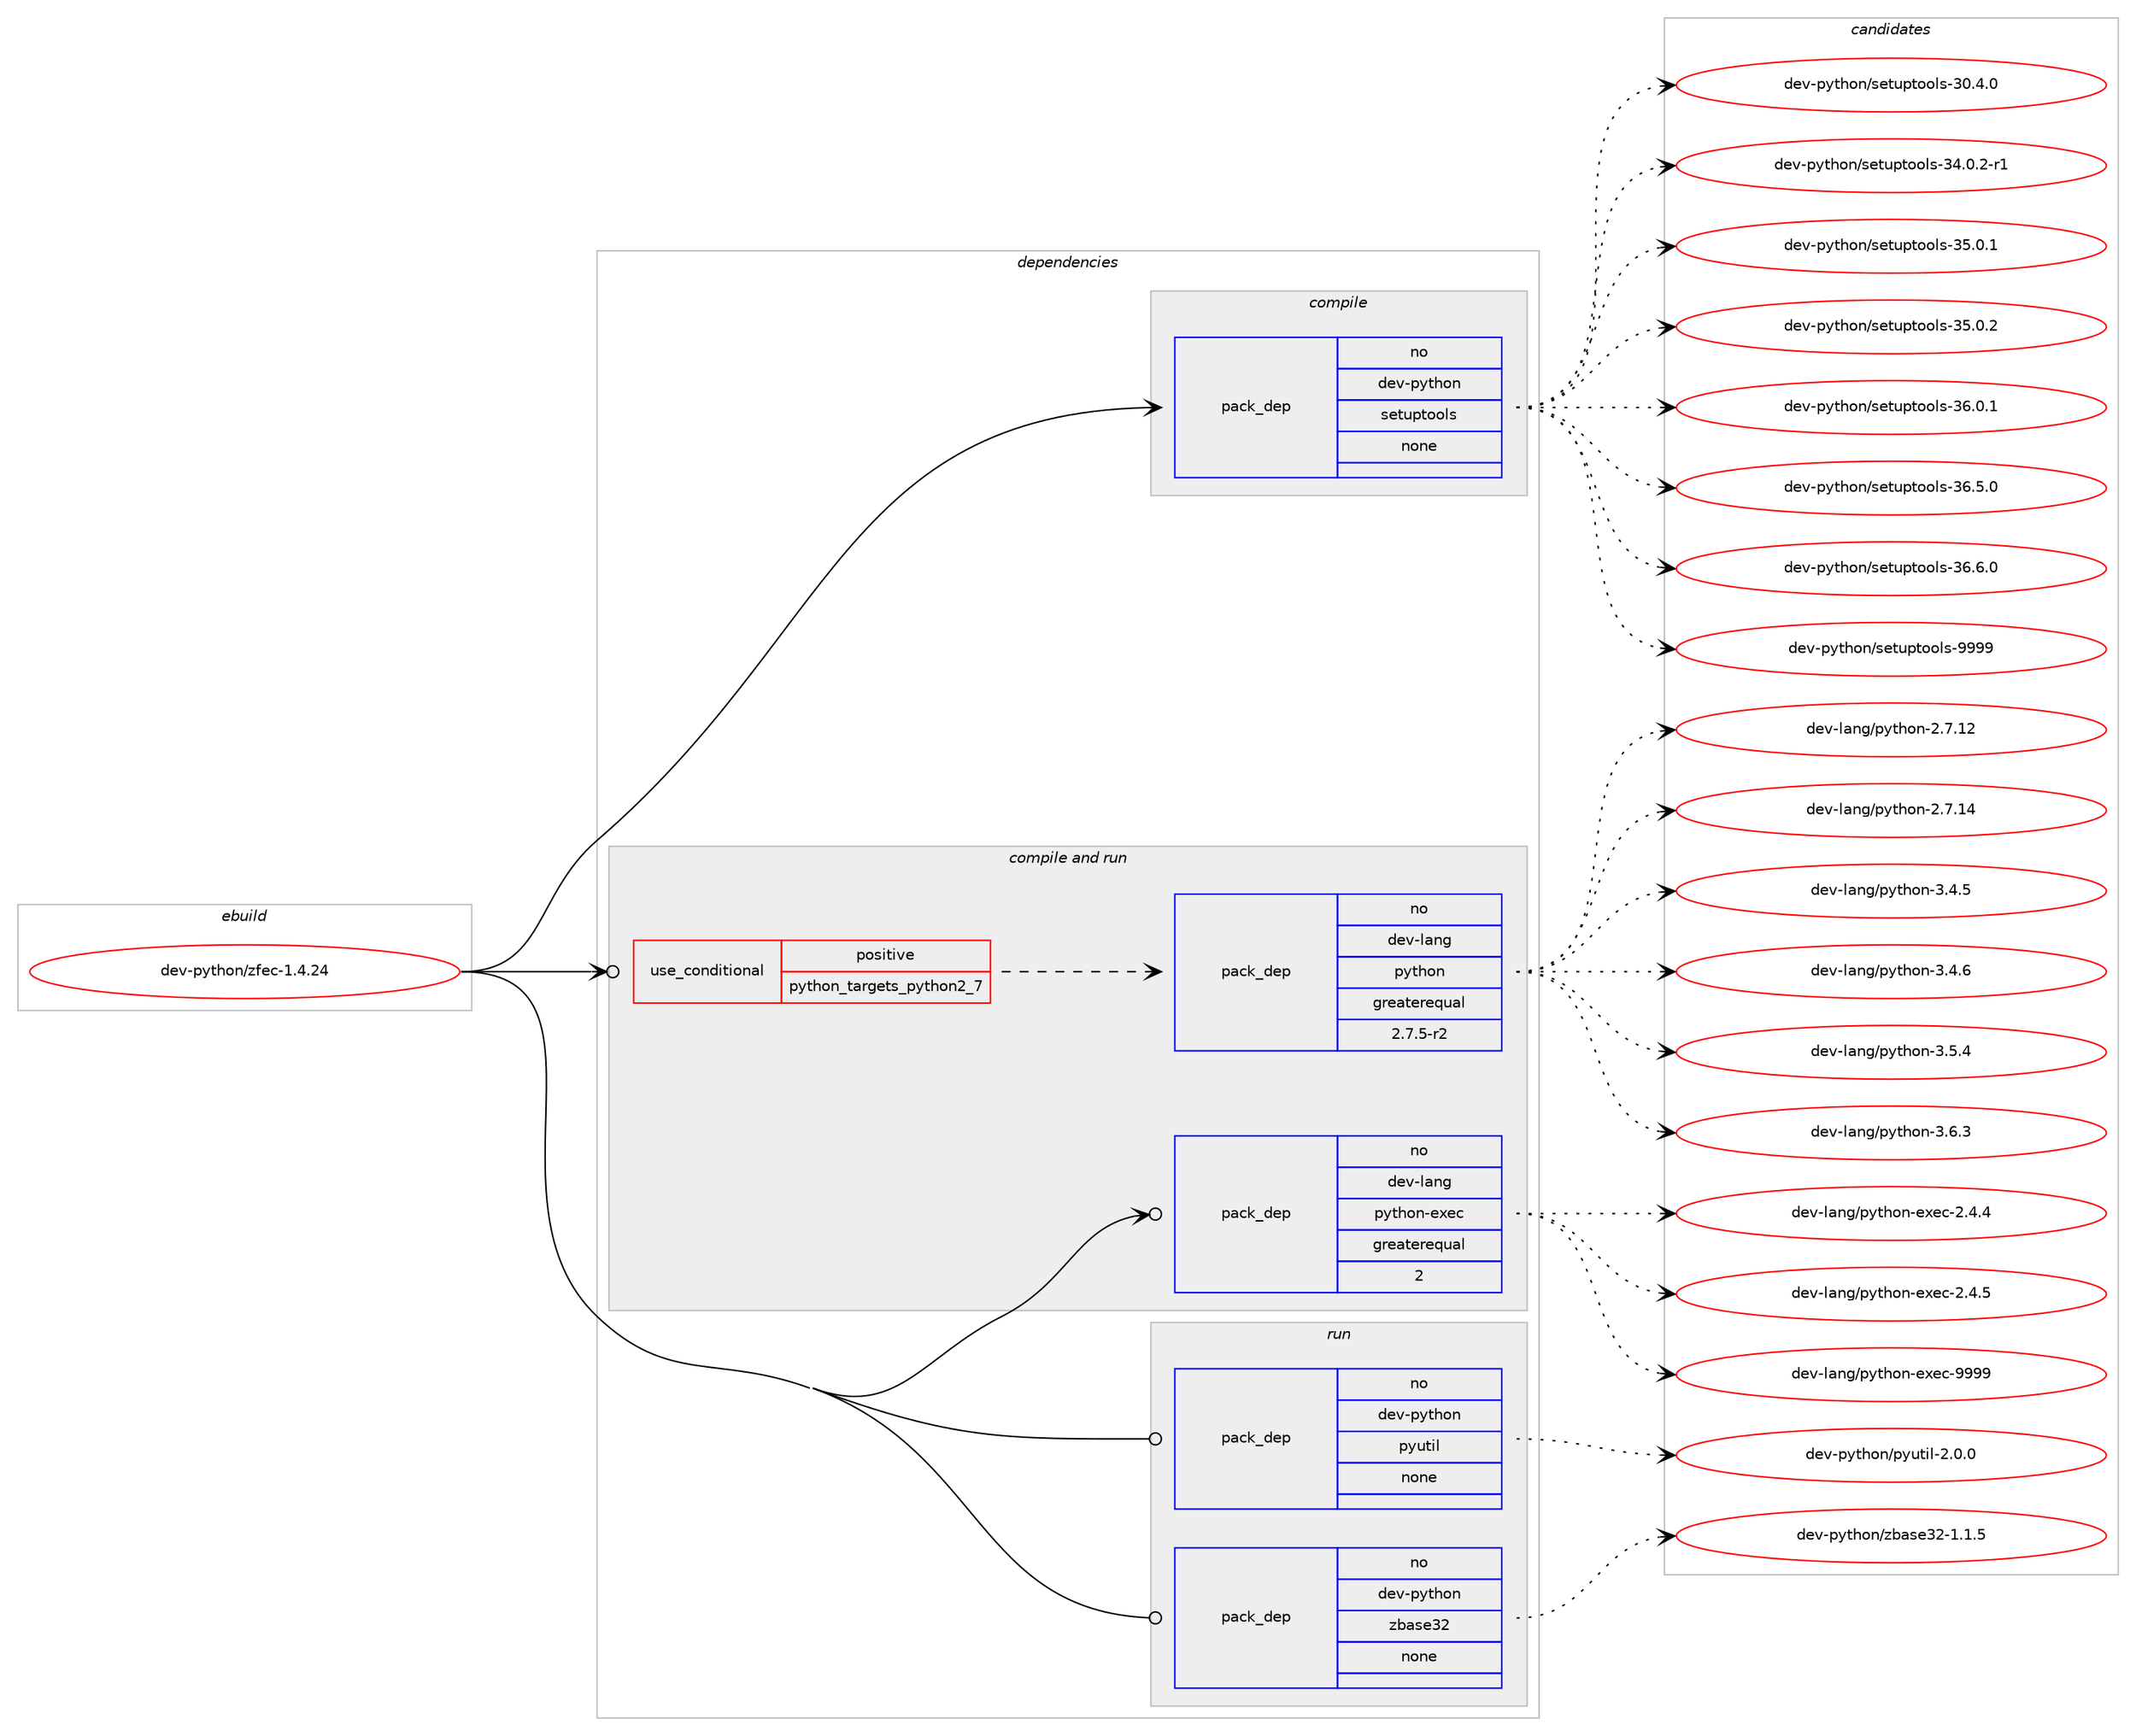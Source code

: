 digraph prolog {

# *************
# Graph options
# *************

newrank=true;
concentrate=true;
compound=true;
graph [rankdir=LR,fontname=Helvetica,fontsize=10,ranksep=1.5];#, ranksep=2.5, nodesep=0.2];
edge  [arrowhead=vee];
node  [fontname=Helvetica,fontsize=10];

# **********
# The ebuild
# **********

subgraph cluster_leftcol {
color=gray;
rank=same;
label=<<i>ebuild</i>>;
id [label="dev-python/zfec-1.4.24", color=red, width=4, href="../dev-python/zfec-1.4.24.svg"];
}

# ****************
# The dependencies
# ****************

subgraph cluster_midcol {
color=gray;
label=<<i>dependencies</i>>;
subgraph cluster_compile {
fillcolor="#eeeeee";
style=filled;
label=<<i>compile</i>>;
subgraph pack146721 {
dependency194775 [label=<<TABLE BORDER="0" CELLBORDER="1" CELLSPACING="0" CELLPADDING="4" WIDTH="220"><TR><TD ROWSPAN="6" CELLPADDING="30">pack_dep</TD></TR><TR><TD WIDTH="110">no</TD></TR><TR><TD>dev-python</TD></TR><TR><TD>setuptools</TD></TR><TR><TD>none</TD></TR><TR><TD></TD></TR></TABLE>>, shape=none, color=blue];
}
id:e -> dependency194775:w [weight=20,style="solid",arrowhead="vee"];
}
subgraph cluster_compileandrun {
fillcolor="#eeeeee";
style=filled;
label=<<i>compile and run</i>>;
subgraph cond44089 {
dependency194776 [label=<<TABLE BORDER="0" CELLBORDER="1" CELLSPACING="0" CELLPADDING="4"><TR><TD ROWSPAN="3" CELLPADDING="10">use_conditional</TD></TR><TR><TD>positive</TD></TR><TR><TD>python_targets_python2_7</TD></TR></TABLE>>, shape=none, color=red];
subgraph pack146722 {
dependency194777 [label=<<TABLE BORDER="0" CELLBORDER="1" CELLSPACING="0" CELLPADDING="4" WIDTH="220"><TR><TD ROWSPAN="6" CELLPADDING="30">pack_dep</TD></TR><TR><TD WIDTH="110">no</TD></TR><TR><TD>dev-lang</TD></TR><TR><TD>python</TD></TR><TR><TD>greaterequal</TD></TR><TR><TD>2.7.5-r2</TD></TR></TABLE>>, shape=none, color=blue];
}
dependency194776:e -> dependency194777:w [weight=20,style="dashed",arrowhead="vee"];
}
id:e -> dependency194776:w [weight=20,style="solid",arrowhead="odotvee"];
subgraph pack146723 {
dependency194778 [label=<<TABLE BORDER="0" CELLBORDER="1" CELLSPACING="0" CELLPADDING="4" WIDTH="220"><TR><TD ROWSPAN="6" CELLPADDING="30">pack_dep</TD></TR><TR><TD WIDTH="110">no</TD></TR><TR><TD>dev-lang</TD></TR><TR><TD>python-exec</TD></TR><TR><TD>greaterequal</TD></TR><TR><TD>2</TD></TR></TABLE>>, shape=none, color=blue];
}
id:e -> dependency194778:w [weight=20,style="solid",arrowhead="odotvee"];
}
subgraph cluster_run {
fillcolor="#eeeeee";
style=filled;
label=<<i>run</i>>;
subgraph pack146724 {
dependency194779 [label=<<TABLE BORDER="0" CELLBORDER="1" CELLSPACING="0" CELLPADDING="4" WIDTH="220"><TR><TD ROWSPAN="6" CELLPADDING="30">pack_dep</TD></TR><TR><TD WIDTH="110">no</TD></TR><TR><TD>dev-python</TD></TR><TR><TD>pyutil</TD></TR><TR><TD>none</TD></TR><TR><TD></TD></TR></TABLE>>, shape=none, color=blue];
}
id:e -> dependency194779:w [weight=20,style="solid",arrowhead="odot"];
subgraph pack146725 {
dependency194780 [label=<<TABLE BORDER="0" CELLBORDER="1" CELLSPACING="0" CELLPADDING="4" WIDTH="220"><TR><TD ROWSPAN="6" CELLPADDING="30">pack_dep</TD></TR><TR><TD WIDTH="110">no</TD></TR><TR><TD>dev-python</TD></TR><TR><TD>zbase32</TD></TR><TR><TD>none</TD></TR><TR><TD></TD></TR></TABLE>>, shape=none, color=blue];
}
id:e -> dependency194780:w [weight=20,style="solid",arrowhead="odot"];
}
}

# **************
# The candidates
# **************

subgraph cluster_choices {
rank=same;
color=gray;
label=<<i>candidates</i>>;

subgraph choice146721 {
color=black;
nodesep=1;
choice100101118451121211161041111104711510111611711211611111110811545514846524648 [label="dev-python/setuptools-30.4.0", color=red, width=4,href="../dev-python/setuptools-30.4.0.svg"];
choice1001011184511212111610411111047115101116117112116111111108115455152464846504511449 [label="dev-python/setuptools-34.0.2-r1", color=red, width=4,href="../dev-python/setuptools-34.0.2-r1.svg"];
choice100101118451121211161041111104711510111611711211611111110811545515346484649 [label="dev-python/setuptools-35.0.1", color=red, width=4,href="../dev-python/setuptools-35.0.1.svg"];
choice100101118451121211161041111104711510111611711211611111110811545515346484650 [label="dev-python/setuptools-35.0.2", color=red, width=4,href="../dev-python/setuptools-35.0.2.svg"];
choice100101118451121211161041111104711510111611711211611111110811545515446484649 [label="dev-python/setuptools-36.0.1", color=red, width=4,href="../dev-python/setuptools-36.0.1.svg"];
choice100101118451121211161041111104711510111611711211611111110811545515446534648 [label="dev-python/setuptools-36.5.0", color=red, width=4,href="../dev-python/setuptools-36.5.0.svg"];
choice100101118451121211161041111104711510111611711211611111110811545515446544648 [label="dev-python/setuptools-36.6.0", color=red, width=4,href="../dev-python/setuptools-36.6.0.svg"];
choice10010111845112121116104111110471151011161171121161111111081154557575757 [label="dev-python/setuptools-9999", color=red, width=4,href="../dev-python/setuptools-9999.svg"];
dependency194775:e -> choice100101118451121211161041111104711510111611711211611111110811545514846524648:w [style=dotted,weight="100"];
dependency194775:e -> choice1001011184511212111610411111047115101116117112116111111108115455152464846504511449:w [style=dotted,weight="100"];
dependency194775:e -> choice100101118451121211161041111104711510111611711211611111110811545515346484649:w [style=dotted,weight="100"];
dependency194775:e -> choice100101118451121211161041111104711510111611711211611111110811545515346484650:w [style=dotted,weight="100"];
dependency194775:e -> choice100101118451121211161041111104711510111611711211611111110811545515446484649:w [style=dotted,weight="100"];
dependency194775:e -> choice100101118451121211161041111104711510111611711211611111110811545515446534648:w [style=dotted,weight="100"];
dependency194775:e -> choice100101118451121211161041111104711510111611711211611111110811545515446544648:w [style=dotted,weight="100"];
dependency194775:e -> choice10010111845112121116104111110471151011161171121161111111081154557575757:w [style=dotted,weight="100"];
}
subgraph choice146722 {
color=black;
nodesep=1;
choice10010111845108971101034711212111610411111045504655464950 [label="dev-lang/python-2.7.12", color=red, width=4,href="../dev-lang/python-2.7.12.svg"];
choice10010111845108971101034711212111610411111045504655464952 [label="dev-lang/python-2.7.14", color=red, width=4,href="../dev-lang/python-2.7.14.svg"];
choice100101118451089711010347112121116104111110455146524653 [label="dev-lang/python-3.4.5", color=red, width=4,href="../dev-lang/python-3.4.5.svg"];
choice100101118451089711010347112121116104111110455146524654 [label="dev-lang/python-3.4.6", color=red, width=4,href="../dev-lang/python-3.4.6.svg"];
choice100101118451089711010347112121116104111110455146534652 [label="dev-lang/python-3.5.4", color=red, width=4,href="../dev-lang/python-3.5.4.svg"];
choice100101118451089711010347112121116104111110455146544651 [label="dev-lang/python-3.6.3", color=red, width=4,href="../dev-lang/python-3.6.3.svg"];
dependency194777:e -> choice10010111845108971101034711212111610411111045504655464950:w [style=dotted,weight="100"];
dependency194777:e -> choice10010111845108971101034711212111610411111045504655464952:w [style=dotted,weight="100"];
dependency194777:e -> choice100101118451089711010347112121116104111110455146524653:w [style=dotted,weight="100"];
dependency194777:e -> choice100101118451089711010347112121116104111110455146524654:w [style=dotted,weight="100"];
dependency194777:e -> choice100101118451089711010347112121116104111110455146534652:w [style=dotted,weight="100"];
dependency194777:e -> choice100101118451089711010347112121116104111110455146544651:w [style=dotted,weight="100"];
}
subgraph choice146723 {
color=black;
nodesep=1;
choice1001011184510897110103471121211161041111104510112010199455046524652 [label="dev-lang/python-exec-2.4.4", color=red, width=4,href="../dev-lang/python-exec-2.4.4.svg"];
choice1001011184510897110103471121211161041111104510112010199455046524653 [label="dev-lang/python-exec-2.4.5", color=red, width=4,href="../dev-lang/python-exec-2.4.5.svg"];
choice10010111845108971101034711212111610411111045101120101994557575757 [label="dev-lang/python-exec-9999", color=red, width=4,href="../dev-lang/python-exec-9999.svg"];
dependency194778:e -> choice1001011184510897110103471121211161041111104510112010199455046524652:w [style=dotted,weight="100"];
dependency194778:e -> choice1001011184510897110103471121211161041111104510112010199455046524653:w [style=dotted,weight="100"];
dependency194778:e -> choice10010111845108971101034711212111610411111045101120101994557575757:w [style=dotted,weight="100"];
}
subgraph choice146724 {
color=black;
nodesep=1;
choice1001011184511212111610411111047112121117116105108455046484648 [label="dev-python/pyutil-2.0.0", color=red, width=4,href="../dev-python/pyutil-2.0.0.svg"];
dependency194779:e -> choice1001011184511212111610411111047112121117116105108455046484648:w [style=dotted,weight="100"];
}
subgraph choice146725 {
color=black;
nodesep=1;
choice100101118451121211161041111104712298971151015150454946494653 [label="dev-python/zbase32-1.1.5", color=red, width=4,href="../dev-python/zbase32-1.1.5.svg"];
dependency194780:e -> choice100101118451121211161041111104712298971151015150454946494653:w [style=dotted,weight="100"];
}
}

}

